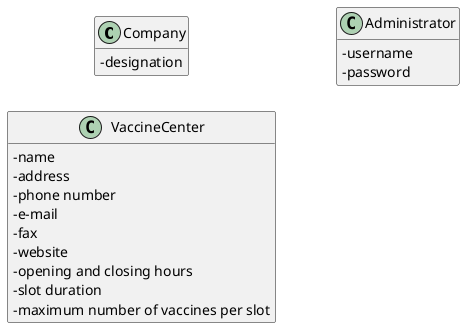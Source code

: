 @startuml
hide methods
left to right direction
skinparam classAttributeIconSize 0


class Company {
  -designation
}

class VaccineCenter {
  -name
  -address
  -phone number
  -e-mail
  -fax
  -website
  -opening and closing hours
  -slot duration
  -maximum number of vaccines per slot

}

class Administrator {
-username
-password
}







@enduml